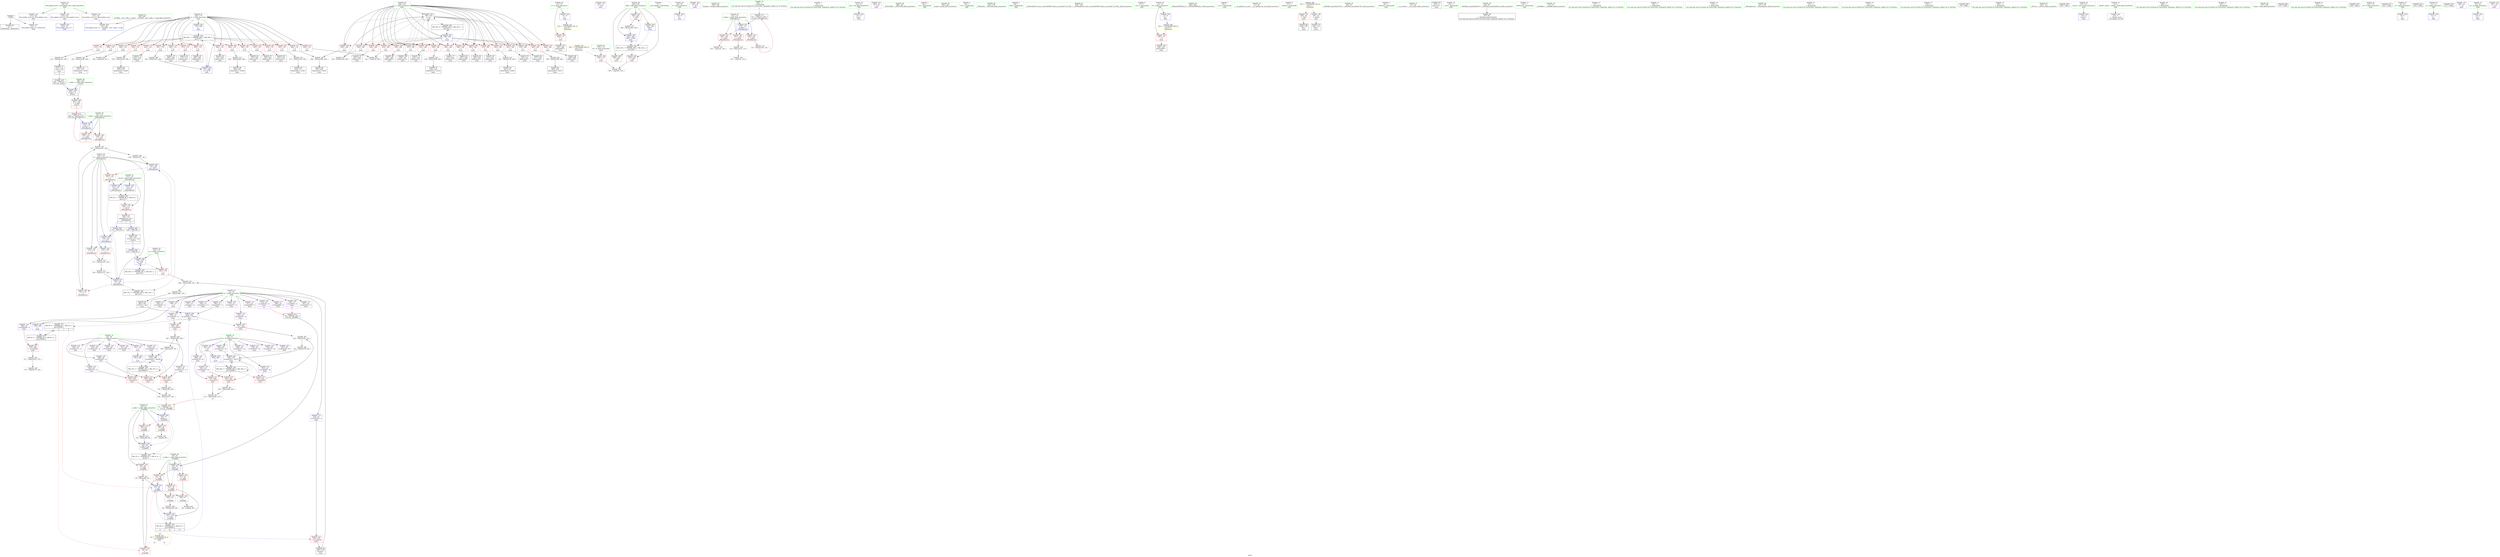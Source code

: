 digraph "SVFG" {
	label="SVFG";

	Node0x55b831330f70 [shape=record,color=grey,label="{NodeID: 0\nNullPtr}"];
	Node0x55b831330f70 -> Node0x55b8313520d0[style=solid];
	Node0x55b831330f70 -> Node0x55b831355950[style=solid];
	Node0x55b831353cd0 [shape=record,color=red,label="{NodeID: 194\n258\<--180\n\<--i\nmain\n}"];
	Node0x55b831353cd0 -> Node0x55b831363520[style=solid];
	Node0x55b831350650 [shape=record,color=purple,label="{NodeID: 111\n287\<--23\narrayidx43\<--d\nmain\n}"];
	Node0x55b83134ef50 [shape=record,color=green,label="{NodeID: 28\n17\<--18\nn\<--n_field_insensitive\nGlob }"];
	Node0x55b83134ef50 -> Node0x55b831357460[style=solid];
	Node0x55b83134ef50 -> Node0x55b831355450[style=solid];
	Node0x55b831361ba0 [shape=record,color=grey,label="{NodeID: 305\n373 = Binary(371, 86, )\n}"];
	Node0x55b831355450 [shape=record,color=blue,label="{NodeID: 222\n17\<--9\nn\<--\nGlob }"];
	Node0x55b831355450 -> Node0x55b831376ec0[style=dashed];
	Node0x55b831356e50 [shape=record,color=purple,label="{NodeID: 139\n192\<--37\n\<--.str.2\nmain\n}"];
	Node0x55b831351900 [shape=record,color=green,label="{NodeID: 56\n182\<--183\ntt80\<--tt80_field_insensitive\nmain\n}"];
	Node0x55b831351900 -> Node0x55b8313545c0[style=solid];
	Node0x55b831351900 -> Node0x55b831354690[style=solid];
	Node0x55b831351900 -> Node0x55b831354760[style=solid];
	Node0x55b831351900 -> Node0x55b83135ed60[style=solid];
	Node0x55b831351900 -> Node0x55b83135ee30[style=solid];
	Node0x55b831388e30 [shape=record,color=black,label="{NodeID: 416\n110 = PHI(129, 163, )\n0th arg _Z6modpowxx }"];
	Node0x55b831388e30 -> Node0x55b83135dd20[style=solid];
	Node0x55b8313645a0 [shape=record,color=grey,label="{NodeID: 333\n283 = Binary(282, 139, )\n}"];
	Node0x55b8313645a0 -> Node0x55b831353310[style=solid];
	Node0x55b83135eaf0 [shape=record,color=blue,label="{NodeID: 250\n339\<--333\narrayidx76\<--rem72\nmain\n}"];
	Node0x55b83135eaf0 -> Node0x55b8313549d0[style=dashed];
	Node0x55b83135eaf0 -> Node0x55b831354aa0[style=dashed];
	Node0x55b83135eaf0 -> Node0x55b831354de0[style=dashed];
	Node0x55b83135eaf0 -> Node0x55b83135eaf0[style=dashed];
	Node0x55b83135eaf0 -> Node0x55b831374e20[style=dashed];
	Node0x55b831358570 [shape=record,color=red,label="{NodeID: 167\n151\<--118\n\<--y\n_Z6modpowxx\n}"];
	Node0x55b831358570 -> Node0x55b83135e200[style=solid];
	Node0x55b831353170 [shape=record,color=black,label="{NodeID: 84\n277\<--276\nidxprom38\<--\nmain\n}"];
	Node0x55b831342aa0 [shape=record,color=green,label="{NodeID: 1\n7\<--1\n__dso_handle\<--dummyObj\nGlob }"];
	Node0x55b831353da0 [shape=record,color=red,label="{NodeID: 195\n265\<--180\n\<--i\nmain\n}"];
	Node0x55b831353da0 -> Node0x55b831363220[style=solid];
	Node0x55b831350720 [shape=record,color=purple,label="{NodeID: 112\n290\<--23\narrayidx45\<--d\nmain\n}"];
	Node0x55b831350720 -> Node0x55b83135e950[style=solid];
	Node0x55b83134f050 [shape=record,color=green,label="{NodeID: 29\n19\<--20\nl\<--l_field_insensitive\nGlob }"];
	Node0x55b83134f050 -> Node0x55b831355550[style=solid];
	Node0x55b831361d20 [shape=record,color=grey,label="{NodeID: 306\n103 = Binary(102, 86, )\n}"];
	Node0x55b831361d20 -> Node0x55b83135dc50[style=solid];
	Node0x55b831355550 [shape=record,color=blue,label="{NodeID: 223\n19\<--9\nl\<--\nGlob }"];
	Node0x55b831356f20 [shape=record,color=purple,label="{NodeID: 140\n193\<--39\n\<--.str.3\nmain\n}"];
	Node0x55b8313519d0 [shape=record,color=green,label="{NodeID: 57\n189\<--190\nfreopen\<--freopen_field_insensitive\n}"];
	Node0x55b831388fb0 [shape=record,color=black,label="{NodeID: 417\n111 = PHI(131, 165, )\n1st arg _Z6modpowxx }"];
	Node0x55b831388fb0 -> Node0x55b83135ddf0[style=solid];
	Node0x55b831364720 [shape=record,color=grey,label="{NodeID: 334\n237 = Binary(86, 236, )\n}"];
	Node0x55b831364720 -> Node0x55b831364120[style=solid];
	Node0x55b83135ebc0 [shape=record,color=blue,label="{NodeID: 251\n180\<--343\ni\<--inc\nmain\n}"];
	Node0x55b83135ebc0 -> Node0x55b831359680[style=dashed];
	Node0x55b83135ebc0 -> Node0x55b831359750[style=dashed];
	Node0x55b83135ebc0 -> Node0x55b831359820[style=dashed];
	Node0x55b83135ebc0 -> Node0x55b8313598f0[style=dashed];
	Node0x55b83135ebc0 -> Node0x55b831353b30[style=dashed];
	Node0x55b83135ebc0 -> Node0x55b831353c00[style=dashed];
	Node0x55b83135ebc0 -> Node0x55b831353cd0[style=dashed];
	Node0x55b83135ebc0 -> Node0x55b831353da0[style=dashed];
	Node0x55b83135ebc0 -> Node0x55b831353e70[style=dashed];
	Node0x55b83135ebc0 -> Node0x55b831353f40[style=dashed];
	Node0x55b83135ebc0 -> Node0x55b831354010[style=dashed];
	Node0x55b83135ebc0 -> Node0x55b8313540e0[style=dashed];
	Node0x55b83135ebc0 -> Node0x55b8313541b0[style=dashed];
	Node0x55b83135ebc0 -> Node0x55b831354280[style=dashed];
	Node0x55b83135ebc0 -> Node0x55b831354350[style=dashed];
	Node0x55b83135ebc0 -> Node0x55b831354420[style=dashed];
	Node0x55b83135ebc0 -> Node0x55b8313544f0[style=dashed];
	Node0x55b83135ebc0 -> Node0x55b83135ebc0[style=dashed];
	Node0x55b83135ebc0 -> Node0x55b831373f20[style=dashed];
	Node0x55b831358640 [shape=record,color=red,label="{NodeID: 168\n163\<--160\n\<--x.addr\n_Z3revx\n|{<s0>4}}"];
	Node0x55b831358640:s0 -> Node0x55b831388e30[style=solid,color=red];
	Node0x55b831353240 [shape=record,color=black,label="{NodeID: 85\n280\<--279\nconv40\<--\nmain\n}"];
	Node0x55b831353240 -> Node0x55b8313642a0[style=solid];
	Node0x55b8313456c0 [shape=record,color=green,label="{NodeID: 2\n9\<--1\n\<--dummyObj\nCan only get source location for instruction, argument, global var or function.}"];
	Node0x55b831353e70 [shape=record,color=red,label="{NodeID: 196\n276\<--180\n\<--i\nmain\n}"];
	Node0x55b831353e70 -> Node0x55b831353170[style=solid];
	Node0x55b8313507f0 [shape=record,color=purple,label="{NodeID: 113\n302\<--23\narrayidx52\<--d\nmain\n}"];
	Node0x55b83134f150 [shape=record,color=green,label="{NodeID: 30\n21\<--22\nans\<--ans_field_insensitive\nGlob }"];
	Node0x55b83134f150 -> Node0x55b831355650[style=solid];
	Node0x55b831361ea0 [shape=record,color=grey,label="{NodeID: 307\n332 = Binary(324, 331, )\n}"];
	Node0x55b831361ea0 -> Node0x55b831362020[style=solid];
	Node0x55b831355650 [shape=record,color=blue,label="{NodeID: 224\n21\<--9\nans\<--\nGlob }"];
	Node0x55b831356ff0 [shape=record,color=purple,label="{NodeID: 141\n360\<--43\n\<--.str.4\nmain\n}"];
	Node0x55b831351ad0 [shape=record,color=green,label="{NodeID: 58\n196\<--197\n_ZNSirsERi\<--_ZNSirsERi_field_insensitive\n}"];
	Node0x55b831389130 [shape=record,color=black,label="{NodeID: 418\n159 = PHI(214, )\n0th arg _Z3revx }"];
	Node0x55b831389130 -> Node0x55b83135e2d0[style=solid];
	Node0x55b8313648a0 [shape=record,color=grey,label="{NodeID: 335\n255 = Binary(254, 206, )\n}"];
	Node0x55b8313648a0 -> Node0x55b831352e30[style=solid];
	Node0x55b83135ec90 [shape=record,color=blue,label="{NodeID: 252\n176\<--348\nn\<--inc78\nmain\n}"];
	Node0x55b83135ec90 -> Node0x55b831373520[style=dashed];
	Node0x55b831358710 [shape=record,color=red,label="{NodeID: 169\n354\<--174\n\<--tn\nmain\n}"];
	Node0x55b831358710 -> Node0x55b831364d20[style=solid];
	Node0x55b831353310 [shape=record,color=black,label="{NodeID: 86\n284\<--283\nconv41\<--rem\nmain\n}"];
	Node0x55b831353310 -> Node0x55b83135e950[style=solid];
	Node0x55b8313469a0 [shape=record,color=green,label="{NodeID: 3\n32\<--1\n.str\<--dummyObj\nGlob }"];
	Node0x55b831353f40 [shape=record,color=red,label="{NodeID: 197\n288\<--180\n\<--i\nmain\n}"];
	Node0x55b831353f40 -> Node0x55b8313534b0[style=solid];
	Node0x55b8313508c0 [shape=record,color=purple,label="{NodeID: 114\n305\<--23\narrayidx54\<--d\nmain\n}"];
	Node0x55b8313508c0 -> Node0x55b831354d10[style=solid];
	Node0x55b83134f250 [shape=record,color=green,label="{NodeID: 31\n23\<--25\nd\<--d_field_insensitive\nGlob }"];
	Node0x55b83134f250 -> Node0x55b8313510c0[style=solid];
	Node0x55b83134f250 -> Node0x55b831351190[style=solid];
	Node0x55b83134f250 -> Node0x55b831350240[style=solid];
	Node0x55b83134f250 -> Node0x55b831350310[style=solid];
	Node0x55b83134f250 -> Node0x55b8313503e0[style=solid];
	Node0x55b83134f250 -> Node0x55b8313504b0[style=solid];
	Node0x55b83134f250 -> Node0x55b831350580[style=solid];
	Node0x55b83134f250 -> Node0x55b831350650[style=solid];
	Node0x55b83134f250 -> Node0x55b831350720[style=solid];
	Node0x55b83134f250 -> Node0x55b8313507f0[style=solid];
	Node0x55b83134f250 -> Node0x55b8313508c0[style=solid];
	Node0x55b83134f250 -> Node0x55b831355b50[style=solid];
	Node0x55b83134f250 -> Node0x55b831355be0[style=solid];
	Node0x55b83134f250 -> Node0x55b831355c70[style=solid];
	Node0x55b83134f250 -> Node0x55b831355d40[style=solid];
	Node0x55b831362020 [shape=record,color=grey,label="{NodeID: 308\n333 = Binary(332, 86, )\n}"];
	Node0x55b831362020 -> Node0x55b83135eaf0[style=solid];
	Node0x55b831355750 [shape=record,color=blue,label="{NodeID: 225\n410\<--47\nllvm.global_ctors_0\<--\nGlob }"];
	Node0x55b8313570c0 [shape=record,color=purple,label="{NodeID: 142\n410\<--46\nllvm.global_ctors_0\<--llvm.global_ctors\nGlob }"];
	Node0x55b8313570c0 -> Node0x55b831355750[style=solid];
	Node0x55b831351bd0 [shape=record,color=green,label="{NodeID: 59\n362\<--363\nprintf\<--printf_field_insensitive\n}"];
	Node0x55b831364a20 [shape=record,color=grey,label="{NodeID: 336\n230 = Binary(229, 206, )\n}"];
	Node0x55b831364a20 -> Node0x55b831352950[style=solid];
	Node0x55b83135ed60 [shape=record,color=blue,label="{NodeID: 253\n182\<--200\ntt80\<--\nmain\n}"];
	Node0x55b83135ed60 -> Node0x55b831371720[style=dashed];
	Node0x55b8313587e0 [shape=record,color=red,label="{NodeID: 170\n208\<--176\n\<--n\nmain\n}"];
	Node0x55b8313587e0 -> Node0x55b831364ea0[style=solid];
	Node0x55b8313533e0 [shape=record,color=black,label="{NodeID: 87\n286\<--285\nidxprom42\<--\nmain\n}"];
	Node0x55b831346a30 [shape=record,color=green,label="{NodeID: 4\n34\<--1\n.str.1\<--dummyObj\nGlob }"];
	Node0x55b831354010 [shape=record,color=red,label="{NodeID: 198\n296\<--180\n\<--i\nmain\n}"];
	Node0x55b831354010 -> Node0x55b831353650[style=solid];
	Node0x55b831355b50 [shape=record,color=purple,label="{NodeID: 115\n327\<--23\narrayidx68\<--d\nmain\n}"];
	Node0x55b83134f350 [shape=record,color=green,label="{NodeID: 32\n26\<--28\nvs\<--vs_field_insensitive\nGlob }"];
	Node0x55b83134f350 -> Node0x55b831355e10[style=solid];
	Node0x55b83134f350 -> Node0x55b831355ee0[style=solid];
	Node0x55b83134f350 -> Node0x55b831355fb0[style=solid];
	Node0x55b83134f350 -> Node0x55b831356080[style=solid];
	Node0x55b83134f350 -> Node0x55b831356150[style=solid];
	Node0x55b83134f350 -> Node0x55b831356220[style=solid];
	Node0x55b83134f350 -> Node0x55b8313562f0[style=solid];
	Node0x55b83134f350 -> Node0x55b8313563c0[style=solid];
	Node0x55b83134f350 -> Node0x55b831356490[style=solid];
	Node0x55b8313621a0 [shape=record,color=grey,label="{NodeID: 309\n348 = Binary(347, 200, )\n}"];
	Node0x55b8313621a0 -> Node0x55b83135ec90[style=solid];
	Node0x55b831355850 [shape=record,color=blue,label="{NodeID: 226\n411\<--48\nllvm.global_ctors_1\<--_GLOBAL__sub_I_nika_1_0.cpp\nGlob }"];
	Node0x55b831357190 [shape=record,color=purple,label="{NodeID: 143\n411\<--46\nllvm.global_ctors_1\<--llvm.global_ctors\nGlob }"];
	Node0x55b831357190 -> Node0x55b831355850[style=solid];
	Node0x55b831351cd0 [shape=record,color=green,label="{NodeID: 60\n375\<--376\n_ZNSolsEi\<--_ZNSolsEi_field_insensitive\n}"];
	Node0x55b831364ba0 [shape=record,color=grey,label="{NodeID: 337\n123 = cmp(122, 124, )\n}"];
	Node0x55b83135ee30 [shape=record,color=blue,label="{NodeID: 254\n182\<--384\ntt80\<--inc96\nmain\n}"];
	Node0x55b83135ee30 -> Node0x55b831371720[style=dashed];
	Node0x55b8313588b0 [shape=record,color=red,label="{NodeID: 171\n212\<--176\n\<--n\nmain\n}"];
	Node0x55b8313588b0 -> Node0x55b831363ca0[style=solid];
	Node0x55b8313534b0 [shape=record,color=black,label="{NodeID: 88\n289\<--288\nidxprom44\<--\nmain\n}"];
	Node0x55b831345840 [shape=record,color=green,label="{NodeID: 5\n36\<--1\nstdin\<--dummyObj\nGlob }"];
	Node0x55b8313540e0 [shape=record,color=red,label="{NodeID: 199\n303\<--180\n\<--i\nmain\n}"];
	Node0x55b8313540e0 -> Node0x55b8313537f0[style=solid];
	Node0x55b831355be0 [shape=record,color=purple,label="{NodeID: 116\n330\<--23\narrayidx70\<--d\nmain\n}"];
	Node0x55b831355be0 -> Node0x55b831354eb0[style=solid];
	Node0x55b83134f450 [shape=record,color=green,label="{NodeID: 33\n29\<--31\nds\<--ds_field_insensitive\nGlob }"];
	Node0x55b83134f450 -> Node0x55b831356560[style=solid];
	Node0x55b83134f450 -> Node0x55b831356630[style=solid];
	Node0x55b83134f450 -> Node0x55b831356700[style=solid];
	Node0x55b83134f450 -> Node0x55b8313567d0[style=solid];
	Node0x55b83134f450 -> Node0x55b8313568a0[style=solid];
	Node0x55b83134f450 -> Node0x55b831356970[style=solid];
	Node0x55b83134f450 -> Node0x55b831356a40[style=solid];
	Node0x55b83134f450 -> Node0x55b831356b10[style=solid];
	Node0x55b83134f450 -> Node0x55b831356be0[style=solid];
	Node0x55b831362320 [shape=record,color=grey,label="{NodeID: 310\n321 = Binary(320, 200, )\n}"];
	Node0x55b831362320 -> Node0x55b831350a40[style=solid];
	Node0x55b831355950 [shape=record,color=blue, style = dotted,label="{NodeID: 227\n412\<--3\nllvm.global_ctors_2\<--dummyVal\nGlob }"];
	Node0x55b831357290 [shape=record,color=purple,label="{NodeID: 144\n412\<--46\nllvm.global_ctors_2\<--llvm.global_ctors\nGlob }"];
	Node0x55b831357290 -> Node0x55b831355950[style=solid];
	Node0x55b831351dd0 [shape=record,color=green,label="{NodeID: 61\n378\<--379\n_ZSt4endlIcSt11char_traitsIcEERSt13basic_ostreamIT_T0_ES6_\<--_ZSt4endlIcSt11char_traitsIcEERSt13basic_ostreamIT_T0_ES6__field_insensitive\n}"];
	Node0x55b831364d20 [shape=record,color=grey,label="{NodeID: 338\n355 = cmp(353, 354, )\n}"];
	Node0x55b831358980 [shape=record,color=red,label="{NodeID: 172\n220\<--176\n\<--n\nmain\n}"];
	Node0x55b831358980 -> Node0x55b831365320[style=solid];
	Node0x55b831353580 [shape=record,color=black,label="{NodeID: 89\n294\<--293\nidxprom47\<--sub46\nmain\n}"];
	Node0x55b8313458d0 [shape=record,color=green,label="{NodeID: 6\n37\<--1\n.str.2\<--dummyObj\nGlob }"];
	Node0x55b8313541b0 [shape=record,color=red,label="{NodeID: 200\n312\<--180\n\<--i\nmain\n}"];
	Node0x55b8313541b0 -> Node0x55b831353990[style=solid];
	Node0x55b831355c70 [shape=record,color=purple,label="{NodeID: 117\n366\<--23\narrayidx88\<--d\nmain\n}"];
	Node0x55b83134f550 [shape=record,color=green,label="{NodeID: 34\n46\<--50\nllvm.global_ctors\<--llvm.global_ctors_field_insensitive\nGlob }"];
	Node0x55b83134f550 -> Node0x55b8313570c0[style=solid];
	Node0x55b83134f550 -> Node0x55b831357190[style=solid];
	Node0x55b83134f550 -> Node0x55b831357290[style=solid];
	Node0x55b8313624a0 [shape=record,color=grey,label="{NodeID: 311\n343 = Binary(342, 200, )\n}"];
	Node0x55b8313624a0 -> Node0x55b83135ebc0[style=solid];
	Node0x55b831355a50 [shape=record,color=blue,label="{NodeID: 228\n78\<--76\nx.addr\<--x\n_Z3addRii\n}"];
	Node0x55b831355a50 -> Node0x55b8313576d0[style=dashed];
	Node0x55b831355a50 -> Node0x55b8313577a0[style=dashed];
	Node0x55b831355a50 -> Node0x55b831357870[style=dashed];
	Node0x55b831357390 [shape=record,color=red,label="{NodeID: 145\n367\<--13\n\<--k\nmain\n}"];
	Node0x55b831357390 -> Node0x55b831350f20[style=solid];
	Node0x55b831351ed0 [shape=record,color=green,label="{NodeID: 62\n380\<--381\n_ZNSolsEPFRSoS_E\<--_ZNSolsEPFRSoS_E_field_insensitive\n}"];
	Node0x55b831364ea0 [shape=record,color=grey,label="{NodeID: 339\n209 = cmp(208, 210, )\n}"];
	Node0x55b831358a50 [shape=record,color=red,label="{NodeID: 173\n223\<--176\n\<--n\nmain\n}"];
	Node0x55b831358a50 -> Node0x55b8313527b0[style=solid];
	Node0x55b831353650 [shape=record,color=black,label="{NodeID: 90\n297\<--296\nidxprom49\<--\nmain\n}"];
	Node0x55b831345960 [shape=record,color=green,label="{NodeID: 7\n39\<--1\n.str.3\<--dummyObj\nGlob }"];
	Node0x55b831354280 [shape=record,color=red,label="{NodeID: 201\n320\<--180\n\<--i\nmain\n}"];
	Node0x55b831354280 -> Node0x55b831362320[style=solid];
	Node0x55b831355d40 [shape=record,color=purple,label="{NodeID: 118\n369\<--23\narrayidx90\<--d\nmain\n}"];
	Node0x55b831355d40 -> Node0x55b831354f80[style=solid];
	Node0x55b83134f650 [shape=record,color=green,label="{NodeID: 35\n51\<--52\n__cxx_global_var_init\<--__cxx_global_var_init_field_insensitive\n}"];
	Node0x55b831362620 [shape=record,color=grey,label="{NodeID: 312\n293 = Binary(292, 200, )\n}"];
	Node0x55b831362620 -> Node0x55b831353580[style=solid];
	Node0x55b83135d9e0 [shape=record,color=blue,label="{NodeID: 229\n80\<--77\ny.addr\<--y\n_Z3addRii\n}"];
	Node0x55b83135d9e0 -> Node0x55b831357940[style=dashed];
	Node0x55b83135d9e0 -> Node0x55b831357a10[style=dashed];
	Node0x55b83135d9e0 -> Node0x55b83135dab0[style=dashed];
	Node0x55b83135d9e0 -> Node0x55b831371c20[style=dashed];
	Node0x55b831357460 [shape=record,color=red,label="{NodeID: 146\n364\<--17\n\<--n\nmain\n}"];
	Node0x55b831357460 -> Node0x55b831350e50[style=solid];
	Node0x55b831351fd0 [shape=record,color=green,label="{NodeID: 63\n48\<--406\n_GLOBAL__sub_I_nika_1_0.cpp\<--_GLOBAL__sub_I_nika_1_0.cpp_field_insensitive\n}"];
	Node0x55b831351fd0 -> Node0x55b831355850[style=solid];
	Node0x55b831365020 [shape=record,color=grey,label="{NodeID: 340\n85 = cmp(84, 86, )\n}"];
	Node0x55b831358b20 [shape=record,color=red,label="{NodeID: 174\n229\<--176\n\<--n\nmain\n}"];
	Node0x55b831358b20 -> Node0x55b831364a20[style=solid];
	Node0x55b831353720 [shape=record,color=black,label="{NodeID: 91\n301\<--300\nidxprom51\<--\nmain\n}"];
	Node0x55b83134d840 [shape=record,color=green,label="{NodeID: 8\n41\<--1\nstdout\<--dummyObj\nGlob }"];
	Node0x55b831376cd0 [shape=record,color=yellow,style=double,label="{NodeID: 368\n18V_1 = ENCHI(MR_18V_0)\npts\{1 \}\nFun[main]}"];
	Node0x55b831376cd0 -> Node0x55b831357530[style=dashed];
	Node0x55b831376cd0 -> Node0x55b831357600[style=dashed];
	Node0x55b831354350 [shape=record,color=red,label="{NodeID: 202\n328\<--180\n\<--i\nmain\n}"];
	Node0x55b831354350 -> Node0x55b831350be0[style=solid];
	Node0x55b831355e10 [shape=record,color=purple,label="{NodeID: 119\n201\<--26\n\<--vs\nmain\n}"];
	Node0x55b831355e10 -> Node0x55b83135e540[style=solid];
	Node0x55b83134f750 [shape=record,color=green,label="{NodeID: 36\n55\<--56\n_ZNSt8ios_base4InitC1Ev\<--_ZNSt8ios_base4InitC1Ev_field_insensitive\n}"];
	Node0x55b8313627a0 [shape=record,color=grey,label="{NodeID: 313\n137 = Binary(135, 136, )\n}"];
	Node0x55b8313627a0 -> Node0x55b831362da0[style=solid];
	Node0x55b83135dab0 [shape=record,color=blue,label="{NodeID: 230\n80\<--89\ny.addr\<--sub\n_Z3addRii\n}"];
	Node0x55b83135dab0 -> Node0x55b831371c20[style=dashed];
	Node0x55b831357530 [shape=record,color=red,label="{NodeID: 147\n185\<--36\n\<--stdin\nmain\n}"];
	Node0x55b831357530 -> Node0x55b831352540[style=solid];
	Node0x55b8313520d0 [shape=record,color=black,label="{NodeID: 64\n2\<--3\ndummyVal\<--dummyVal\n}"];
	Node0x55b8313651a0 [shape=record,color=grey,label="{NodeID: 341\n143 = cmp(142, 124, )\n}"];
	Node0x55b831358bf0 [shape=record,color=red,label="{NodeID: 175\n248\<--176\n\<--n\nmain\n}"];
	Node0x55b831358bf0 -> Node0x55b831352c90[style=solid];
	Node0x55b8313537f0 [shape=record,color=black,label="{NodeID: 92\n304\<--303\nidxprom53\<--\nmain\n}"];
	Node0x55b83134d8d0 [shape=record,color=green,label="{NodeID: 9\n42\<--1\n_ZSt3cin\<--dummyObj\nGlob }"];
	Node0x55b831376de0 [shape=record,color=yellow,style=double,label="{NodeID: 369\n20V_1 = ENCHI(MR_20V_0)\npts\{14 \}\nFun[main]}"];
	Node0x55b831376de0 -> Node0x55b831357390[style=dashed];
	Node0x55b831354420 [shape=record,color=red,label="{NodeID: 203\n337\<--180\n\<--i\nmain\n}"];
	Node0x55b831354420 -> Node0x55b831350d80[style=solid];
	Node0x55b831355ee0 [shape=record,color=purple,label="{NodeID: 120\n232\<--26\narrayidx11\<--vs\nmain\n}"];
	Node0x55b83134f850 [shape=record,color=green,label="{NodeID: 37\n61\<--62\n__cxa_atexit\<--__cxa_atexit_field_insensitive\n}"];
	Node0x55b831362920 [shape=record,color=grey,label="{NodeID: 314\n131 = Binary(130, 132, )\n|{<s0>3}}"];
	Node0x55b831362920:s0 -> Node0x55b831388fb0[style=solid,color=red];
	Node0x55b83135db80 [shape=record,color=blue,label="{NodeID: 231\n93\<--95\n\<--add\n_Z3addRii\n}"];
	Node0x55b83135db80 -> Node0x55b831357c80[style=dashed];
	Node0x55b83135db80 -> Node0x55b831357d50[style=dashed];
	Node0x55b83135db80 -> Node0x55b83135dc50[style=dashed];
	Node0x55b83135db80 -> Node0x55b831370320[style=dashed];
	Node0x55b831357600 [shape=record,color=red,label="{NodeID: 148\n191\<--41\n\<--stdout\nmain\n}"];
	Node0x55b831357600 -> Node0x55b831352610[style=solid];
	Node0x55b8313521d0 [shape=record,color=black,label="{NodeID: 65\n169\<--9\nmain_ret\<--\nmain\n}"];
	Node0x55b831365320 [shape=record,color=grey,label="{NodeID: 342\n221 = cmp(219, 220, )\n}"];
	Node0x55b831358cc0 [shape=record,color=red,label="{NodeID: 176\n254\<--176\n\<--n\nmain\n}"];
	Node0x55b831358cc0 -> Node0x55b8313648a0[style=solid];
	Node0x55b8313538c0 [shape=record,color=black,label="{NodeID: 93\n310\<--309\nidxprom57\<--\nmain\n}"];
	Node0x55b83134d9a0 [shape=record,color=green,label="{NodeID: 10\n43\<--1\n.str.4\<--dummyObj\nGlob }"];
	Node0x55b831376ec0 [shape=record,color=yellow,style=double,label="{NodeID: 370\n22V_1 = ENCHI(MR_22V_0)\npts\{18 \}\nFun[main]}"];
	Node0x55b831376ec0 -> Node0x55b831357460[style=dashed];
	Node0x55b8313544f0 [shape=record,color=red,label="{NodeID: 204\n342\<--180\n\<--i\nmain\n}"];
	Node0x55b8313544f0 -> Node0x55b8313624a0[style=solid];
	Node0x55b831355fb0 [shape=record,color=purple,label="{NodeID: 121\n235\<--26\narrayidx13\<--vs\nmain\n}"];
	Node0x55b831355fb0 -> Node0x55b831354830[style=solid];
	Node0x55b83134f950 [shape=record,color=green,label="{NodeID: 38\n60\<--66\n_ZNSt8ios_base4InitD1Ev\<--_ZNSt8ios_base4InitD1Ev_field_insensitive\n}"];
	Node0x55b83134f950 -> Node0x55b8313522a0[style=solid];
	Node0x55b831362aa0 [shape=record,color=grey,label="{NodeID: 315\n384 = Binary(383, 200, )\n}"];
	Node0x55b831362aa0 -> Node0x55b83135ee30[style=solid];
	Node0x55b83135dc50 [shape=record,color=blue,label="{NodeID: 232\n101\<--103\n\<--sub3\n_Z3addRii\n}"];
	Node0x55b83135dc50 -> Node0x55b831370320[style=dashed];
	Node0x55b8313576d0 [shape=record,color=red,label="{NodeID: 149\n93\<--78\n\<--x.addr\n_Z3addRii\n}"];
	Node0x55b8313576d0 -> Node0x55b831357bb0[style=solid];
	Node0x55b8313576d0 -> Node0x55b83135db80[style=solid];
	Node0x55b8313522a0 [shape=record,color=black,label="{NodeID: 66\n59\<--60\n\<--_ZNSt8ios_base4InitD1Ev\nCan only get source location for instruction, argument, global var or function.}"];
	Node0x55b8313654a0 [shape=record,color=grey,label="{NodeID: 343\n99 = cmp(98, 86, )\n}"];
	Node0x55b831358d90 [shape=record,color=red,label="{NodeID: 177\n264\<--176\n\<--n\nmain\n}"];
	Node0x55b831358d90 -> Node0x55b831363220[style=solid];
	Node0x55b831353990 [shape=record,color=black,label="{NodeID: 94\n313\<--312\nidxprom59\<--\nmain\n}"];
	Node0x55b83134e230 [shape=record,color=green,label="{NodeID: 11\n45\<--1\n_ZSt4cout\<--dummyObj\nGlob }"];
	Node0x55b8313545c0 [shape=record,color=red,label="{NodeID: 205\n353\<--182\n\<--tt80\nmain\n}"];
	Node0x55b8313545c0 -> Node0x55b831364d20[style=solid];
	Node0x55b831356080 [shape=record,color=purple,label="{NodeID: 122\n241\<--26\narrayidx16\<--vs\nmain\n}"];
	Node0x55b83134fa50 [shape=record,color=green,label="{NodeID: 39\n73\<--74\n_Z3addRii\<--_Z3addRii_field_insensitive\n}"];
	Node0x55b831362c20 [shape=record,color=grey,label="{NodeID: 316\n142 = Binary(141, 127, )\n}"];
	Node0x55b831362c20 -> Node0x55b8313651a0[style=solid];
	Node0x55b83135dd20 [shape=record,color=blue,label="{NodeID: 233\n114\<--110\nx.addr\<--x\n_Z6modpowxx\n}"];
	Node0x55b83135dd20 -> Node0x55b831357ef0[style=dashed];
	Node0x55b83135dd20 -> Node0x55b831357fc0[style=dashed];
	Node0x55b8313577a0 [shape=record,color=red,label="{NodeID: 150\n97\<--78\n\<--x.addr\n_Z3addRii\n}"];
	Node0x55b8313577a0 -> Node0x55b831357c80[style=solid];
	Node0x55b8313523a0 [shape=record,color=black,label="{NodeID: 67\n109\<--154\n_Z6modpowxx_ret\<--\n_Z6modpowxx\n|{<s0>3|<s1>4}}"];
	Node0x55b8313523a0:s0 -> Node0x55b830f9a340[style=solid,color=blue];
	Node0x55b8313523a0:s1 -> Node0x55b831388270[style=solid,color=blue];
	Node0x55b831370320 [shape=record,color=black,label="{NodeID: 344\nMR_6V_4 = PHI(MR_6V_3, MR_6V_2, )\npts\{250000 \}\n|{<s0>9|<s1>10|<s2>10}}"];
	Node0x55b831370320:s0 -> Node0x55b83135ac50[style=dashed,color=blue];
	Node0x55b831370320:s1 -> Node0x55b831354b70[style=dashed,color=blue];
	Node0x55b831370320:s2 -> Node0x55b83135e950[style=dashed,color=blue];
	Node0x55b831358e60 [shape=record,color=red,label="{NodeID: 178\n273\<--176\n\<--n\nmain\n}"];
	Node0x55b831358e60 -> Node0x55b8313530a0[style=solid];
	Node0x55b831353a60 [shape=record,color=black,label="{NodeID: 95\n318\<--317\nidxprom62\<--sub61\nmain\n}"];
	Node0x55b83134e2c0 [shape=record,color=green,label="{NodeID: 12\n47\<--1\n\<--dummyObj\nCan only get source location for instruction, argument, global var or function.}"];
	Node0x55b831377080 [shape=record,color=yellow,style=double,label="{NodeID: 372\n26V_1 = ENCHI(MR_26V_0)\npts\{175 \}\nFun[main]}"];
	Node0x55b831377080 -> Node0x55b831358710[style=dashed];
	Node0x55b831354690 [shape=record,color=red,label="{NodeID: 206\n359\<--182\n\<--tt80\nmain\n}"];
	Node0x55b831356150 [shape=record,color=purple,label="{NodeID: 123\n244\<--26\narrayidx18\<--vs\nmain\n}"];
	Node0x55b831356150 -> Node0x55b831354900[style=solid];
	Node0x55b83134fb50 [shape=record,color=green,label="{NodeID: 40\n78\<--79\nx.addr\<--x.addr_field_insensitive\n_Z3addRii\n}"];
	Node0x55b83134fb50 -> Node0x55b8313576d0[style=solid];
	Node0x55b83134fb50 -> Node0x55b8313577a0[style=solid];
	Node0x55b83134fb50 -> Node0x55b831357870[style=solid];
	Node0x55b83134fb50 -> Node0x55b831355a50[style=solid];
	Node0x55b831362da0 [shape=record,color=grey,label="{NodeID: 317\n138 = Binary(137, 139, )\n}"];
	Node0x55b831362da0 -> Node0x55b83135e060[style=solid];
	Node0x55b83135ddf0 [shape=record,color=blue,label="{NodeID: 234\n116\<--111\nn.addr\<--n\n_Z6modpowxx\n}"];
	Node0x55b83135ddf0 -> Node0x55b831358090[style=dashed];
	Node0x55b83135ddf0 -> Node0x55b831358160[style=dashed];
	Node0x55b83135ddf0 -> Node0x55b831358230[style=dashed];
	Node0x55b831357870 [shape=record,color=red,label="{NodeID: 151\n101\<--78\n\<--x.addr\n_Z3addRii\n}"];
	Node0x55b831357870 -> Node0x55b831357d50[style=solid];
	Node0x55b831357870 -> Node0x55b83135dc50[style=solid];
	Node0x55b831352470 [shape=record,color=black,label="{NodeID: 68\n158\<--164\n_Z3revx_ret\<--call\n_Z3revx\n|{<s0>8}}"];
	Node0x55b831352470:s0 -> Node0x55b831388470[style=solid,color=blue];
	Node0x55b831370820 [shape=record,color=black,label="{NodeID: 345\nMR_8V_3 = PHI(MR_8V_4, MR_8V_2, )\npts\{113 \}\n}"];
	Node0x55b831370820 -> Node0x55b831357e20[style=dashed];
	Node0x55b831358f30 [shape=record,color=red,label="{NodeID: 179\n285\<--176\n\<--n\nmain\n}"];
	Node0x55b831358f30 -> Node0x55b8313533e0[style=solid];
	Node0x55b831350a40 [shape=record,color=black,label="{NodeID: 96\n322\<--321\nidxprom65\<--sub64\nmain\n}"];
	Node0x55b83134e350 [shape=record,color=green,label="{NodeID: 13\n86\<--1\n\<--dummyObj\nCan only get source location for instruction, argument, global var or function.}"];
	Node0x55b831354760 [shape=record,color=red,label="{NodeID: 207\n383\<--182\n\<--tt80\nmain\n}"];
	Node0x55b831354760 -> Node0x55b831362aa0[style=solid];
	Node0x55b831356220 [shape=record,color=purple,label="{NodeID: 124\n295\<--26\narrayidx48\<--vs\nmain\n}"];
	Node0x55b83134fc20 [shape=record,color=green,label="{NodeID: 41\n80\<--81\ny.addr\<--y.addr_field_insensitive\n_Z3addRii\n}"];
	Node0x55b83134fc20 -> Node0x55b831357940[style=solid];
	Node0x55b83134fc20 -> Node0x55b831357a10[style=solid];
	Node0x55b83134fc20 -> Node0x55b831357ae0[style=solid];
	Node0x55b83134fc20 -> Node0x55b83135d9e0[style=solid];
	Node0x55b83134fc20 -> Node0x55b83135dab0[style=solid];
	Node0x55b831362f20 [shape=record,color=grey,label="{NodeID: 318\n317 = Binary(316, 200, )\n}"];
	Node0x55b831362f20 -> Node0x55b831353a60[style=solid];
	Node0x55b83135dec0 [shape=record,color=blue,label="{NodeID: 235\n112\<--127\nretval\<--\n_Z6modpowxx\n}"];
	Node0x55b83135dec0 -> Node0x55b831370820[style=dashed];
	Node0x55b831357940 [shape=record,color=red,label="{NodeID: 152\n84\<--80\n\<--y.addr\n_Z3addRii\n}"];
	Node0x55b831357940 -> Node0x55b831365020[style=solid];
	Node0x55b831352540 [shape=record,color=black,label="{NodeID: 69\n188\<--185\ncall\<--\nmain\n}"];
	Node0x55b831370d20 [shape=record,color=black,label="{NodeID: 346\nMR_14V_2 = PHI(MR_14V_6, MR_14V_1, )\npts\{119 \}\n}"];
	Node0x55b831359000 [shape=record,color=red,label="{NodeID: 180\n292\<--176\n\<--n\nmain\n}"];
	Node0x55b831359000 -> Node0x55b831362620[style=solid];
	Node0x55b831350b10 [shape=record,color=black,label="{NodeID: 97\n326\<--325\nidxprom67\<--\nmain\n}"];
	Node0x55b83134e3e0 [shape=record,color=green,label="{NodeID: 14\n124\<--1\n\<--dummyObj\nCan only get source location for instruction, argument, global var or function.}"];
	Node0x55b831354830 [shape=record,color=red,label="{NodeID: 208\n236\<--235\n\<--arrayidx13\nmain\n}"];
	Node0x55b831354830 -> Node0x55b831364720[style=solid];
	Node0x55b8313562f0 [shape=record,color=purple,label="{NodeID: 125\n298\<--26\narrayidx50\<--vs\nmain\n}"];
	Node0x55b8313562f0 -> Node0x55b831354c40[style=solid];
	Node0x55b83134fcf0 [shape=record,color=green,label="{NodeID: 42\n107\<--108\n_Z6modpowxx\<--_Z6modpowxx_field_insensitive\n}"];
	Node0x55b8313630a0 [shape=record,color=grey,label="{NodeID: 319\n89 = Binary(88, 86, )\n}"];
	Node0x55b8313630a0 -> Node0x55b83135dab0[style=solid];
	Node0x55b83135df90 [shape=record,color=blue,label="{NodeID: 236\n118\<--133\ny\<--call\n_Z6modpowxx\n}"];
	Node0x55b83135df90 -> Node0x55b831358300[style=dashed];
	Node0x55b83135df90 -> Node0x55b8313583d0[style=dashed];
	Node0x55b83135df90 -> Node0x55b83135e060[style=dashed];
	Node0x55b831357a10 [shape=record,color=red,label="{NodeID: 153\n88\<--80\n\<--y.addr\n_Z3addRii\n}"];
	Node0x55b831357a10 -> Node0x55b8313630a0[style=solid];
	Node0x55b831352610 [shape=record,color=black,label="{NodeID: 70\n194\<--191\ncall1\<--\nmain\n}"];
	Node0x55b8313590d0 [shape=record,color=red,label="{NodeID: 181\n300\<--176\n\<--n\nmain\n}"];
	Node0x55b8313590d0 -> Node0x55b831353720[style=solid];
	Node0x55b831350be0 [shape=record,color=black,label="{NodeID: 98\n329\<--328\nidxprom69\<--\nmain\n}"];
	Node0x55b83134e470 [shape=record,color=green,label="{NodeID: 15\n127\<--1\n\<--dummyObj\nCan only get source location for instruction, argument, global var or function.}"];
	Node0x55b831354900 [shape=record,color=red,label="{NodeID: 209\n245\<--244\n\<--arrayidx18\nmain\n}"];
	Node0x55b831354900 -> Node0x55b831364120[style=solid];
	Node0x55b8313563c0 [shape=record,color=purple,label="{NodeID: 126\n311\<--26\narrayidx58\<--vs\nmain\n}"];
	Node0x55b83134fdf0 [shape=record,color=green,label="{NodeID: 43\n112\<--113\nretval\<--retval_field_insensitive\n_Z6modpowxx\n}"];
	Node0x55b83134fdf0 -> Node0x55b831357e20[style=solid];
	Node0x55b83134fdf0 -> Node0x55b83135dec0[style=solid];
	Node0x55b83134fdf0 -> Node0x55b83135e200[style=solid];
	Node0x55b83135ac50 [shape=record,color=yellow,style=double,label="{NodeID: 403\n6V_5 = CSCHI(MR_6V_4)\npts\{250000 \}\nCS[]|{<s0>10|<s1>10}}"];
	Node0x55b83135ac50:s0 -> Node0x55b831357bb0[style=dashed,color=red];
	Node0x55b83135ac50:s1 -> Node0x55b83135db80[style=dashed,color=red];
	Node0x55b831363220 [shape=record,color=grey,label="{NodeID: 320\n266 = Binary(264, 265, )\n}"];
	Node0x55b831363220 -> Node0x55b831352fd0[style=solid];
	Node0x55b83135e060 [shape=record,color=blue,label="{NodeID: 237\n118\<--138\ny\<--rem\n_Z6modpowxx\n}"];
	Node0x55b83135e060 -> Node0x55b8313584a0[style=dashed];
	Node0x55b83135e060 -> Node0x55b831358570[style=dashed];
	Node0x55b83135e060 -> Node0x55b83135e130[style=dashed];
	Node0x55b83135e060 -> Node0x55b831370d20[style=dashed];
	Node0x55b831357ae0 [shape=record,color=red,label="{NodeID: 154\n92\<--80\n\<--y.addr\n_Z3addRii\n}"];
	Node0x55b831357ae0 -> Node0x55b8313636a0[style=solid];
	Node0x55b8313526e0 [shape=record,color=black,label="{NodeID: 71\n214\<--213\nconv\<--sub\nmain\n|{<s0>8}}"];
	Node0x55b8313526e0:s0 -> Node0x55b831389130[style=solid,color=red];
	Node0x55b831371720 [shape=record,color=black,label="{NodeID: 348\nMR_34V_3 = PHI(MR_34V_4, MR_34V_2, )\npts\{183 \}\n}"];
	Node0x55b831371720 -> Node0x55b8313545c0[style=dashed];
	Node0x55b831371720 -> Node0x55b831354690[style=dashed];
	Node0x55b831371720 -> Node0x55b831354760[style=dashed];
	Node0x55b831371720 -> Node0x55b83135ee30[style=dashed];
	Node0x55b8313591a0 [shape=record,color=red,label="{NodeID: 182\n309\<--176\n\<--n\nmain\n}"];
	Node0x55b8313591a0 -> Node0x55b8313538c0[style=solid];
	Node0x55b831350cb0 [shape=record,color=black,label="{NodeID: 99\n335\<--334\nidxprom73\<--\nmain\n}"];
	Node0x55b83134e500 [shape=record,color=green,label="{NodeID: 16\n132\<--1\n\<--dummyObj\nCan only get source location for instruction, argument, global var or function.}"];
	Node0x55b8313549d0 [shape=record,color=red,label="{NodeID: 210\n262\<--261\n\<--arrayidx29\nmain\n}"];
	Node0x55b8313549d0 -> Node0x55b831363b20[style=solid];
	Node0x55b831356490 [shape=record,color=purple,label="{NodeID: 127\n314\<--26\narrayidx60\<--vs\nmain\n}"];
	Node0x55b831356490 -> Node0x55b83135ea20[style=solid];
	Node0x55b83134fec0 [shape=record,color=green,label="{NodeID: 44\n114\<--115\nx.addr\<--x.addr_field_insensitive\n_Z6modpowxx\n}"];
	Node0x55b83134fec0 -> Node0x55b831357ef0[style=solid];
	Node0x55b83134fec0 -> Node0x55b831357fc0[style=solid];
	Node0x55b83134fec0 -> Node0x55b83135dd20[style=solid];
	Node0x55b830f9a340 [shape=record,color=black,label="{NodeID: 404\n133 = PHI(109, )\n}"];
	Node0x55b830f9a340 -> Node0x55b83135df90[style=solid];
	Node0x55b8313633a0 [shape=record,color=grey,label="{NodeID: 321\n271 = Binary(263, 270, )\n|{<s0>10}}"];
	Node0x55b8313633a0:s0 -> Node0x55b831388cb0[style=solid,color=red];
	Node0x55b83135e130 [shape=record,color=blue,label="{NodeID: 238\n118\<--148\ny\<--rem3\n_Z6modpowxx\n}"];
	Node0x55b83135e130 -> Node0x55b831358570[style=dashed];
	Node0x55b83135e130 -> Node0x55b831370d20[style=dashed];
	Node0x55b831357bb0 [shape=record,color=red,label="{NodeID: 155\n94\<--93\n\<--\n_Z3addRii\n}"];
	Node0x55b831357bb0 -> Node0x55b8313636a0[style=solid];
	Node0x55b8313527b0 [shape=record,color=black,label="{NodeID: 72\n224\<--223\nidxprom\<--\nmain\n}"];
	Node0x55b831371c20 [shape=record,color=black,label="{NodeID: 349\nMR_4V_4 = PHI(MR_4V_3, MR_4V_2, )\npts\{81 \}\n}"];
	Node0x55b831371c20 -> Node0x55b831357ae0[style=dashed];
	Node0x55b831359270 [shape=record,color=red,label="{NodeID: 183\n316\<--176\n\<--n\nmain\n}"];
	Node0x55b831359270 -> Node0x55b831362f20[style=solid];
	Node0x55b831350d80 [shape=record,color=black,label="{NodeID: 100\n338\<--337\nidxprom75\<--\nmain\n}"];
	Node0x55b83134e5d0 [shape=record,color=green,label="{NodeID: 17\n139\<--1\n\<--dummyObj\nCan only get source location for instruction, argument, global var or function.}"];
	Node0x55b831354aa0 [shape=record,color=red,label="{NodeID: 211\n270\<--269\n\<--arrayidx34\nmain\n}"];
	Node0x55b831354aa0 -> Node0x55b8313633a0[style=solid];
	Node0x55b831356560 [shape=record,color=purple,label="{NodeID: 128\n203\<--29\n\<--ds\nmain\n}"];
	Node0x55b831356560 -> Node0x55b83135e610[style=solid];
	Node0x55b83134ff90 [shape=record,color=green,label="{NodeID: 45\n116\<--117\nn.addr\<--n.addr_field_insensitive\n_Z6modpowxx\n}"];
	Node0x55b83134ff90 -> Node0x55b831358090[style=solid];
	Node0x55b83134ff90 -> Node0x55b831358160[style=solid];
	Node0x55b83134ff90 -> Node0x55b831358230[style=solid];
	Node0x55b83134ff90 -> Node0x55b83135ddf0[style=solid];
	Node0x55b8313881a0 [shape=record,color=black,label="{NodeID: 405\n58 = PHI()\n}"];
	Node0x55b831363520 [shape=record,color=grey,label="{NodeID: 322\n259 = Binary(258, 206, )\n}"];
	Node0x55b831363520 -> Node0x55b831352f00[style=solid];
	Node0x55b83135e200 [shape=record,color=blue,label="{NodeID: 239\n112\<--151\nretval\<--\n_Z6modpowxx\n}"];
	Node0x55b83135e200 -> Node0x55b831370820[style=dashed];
	Node0x55b831357c80 [shape=record,color=red,label="{NodeID: 156\n98\<--97\n\<--\n_Z3addRii\n}"];
	Node0x55b831357c80 -> Node0x55b8313654a0[style=solid];
	Node0x55b831352880 [shape=record,color=black,label="{NodeID: 73\n227\<--226\nidxprom7\<--\nmain\n}"];
	Node0x55b831359340 [shape=record,color=red,label="{NodeID: 184\n325\<--176\n\<--n\nmain\n}"];
	Node0x55b831359340 -> Node0x55b831350b10[style=solid];
	Node0x55b831350e50 [shape=record,color=black,label="{NodeID: 101\n365\<--364\nidxprom87\<--\nmain\n}"];
	Node0x55b83134e6a0 [shape=record,color=green,label="{NodeID: 18\n165\<--1\n\<--dummyObj\nCan only get source location for instruction, argument, global var or function.|{<s0>4}}"];
	Node0x55b83134e6a0:s0 -> Node0x55b831388fb0[style=solid,color=red];
	Node0x55b831354b70 [shape=record,color=red,label="{NodeID: 212\n279\<--278\n\<--arrayidx39\nmain\n}"];
	Node0x55b831354b70 -> Node0x55b831353240[style=solid];
	Node0x55b831356630 [shape=record,color=purple,label="{NodeID: 129\n257\<--29\narrayidx26\<--ds\nmain\n}"];
	Node0x55b831350060 [shape=record,color=green,label="{NodeID: 46\n118\<--119\ny\<--y_field_insensitive\n_Z6modpowxx\n}"];
	Node0x55b831350060 -> Node0x55b831358300[style=solid];
	Node0x55b831350060 -> Node0x55b8313583d0[style=solid];
	Node0x55b831350060 -> Node0x55b8313584a0[style=solid];
	Node0x55b831350060 -> Node0x55b831358570[style=solid];
	Node0x55b831350060 -> Node0x55b83135df90[style=solid];
	Node0x55b831350060 -> Node0x55b83135e060[style=solid];
	Node0x55b831350060 -> Node0x55b83135e130[style=solid];
	Node0x55b831388270 [shape=record,color=black,label="{NodeID: 406\n164 = PHI(109, )\n}"];
	Node0x55b831388270 -> Node0x55b831352470[style=solid];
	Node0x55b8313636a0 [shape=record,color=grey,label="{NodeID: 323\n95 = Binary(94, 92, )\n}"];
	Node0x55b8313636a0 -> Node0x55b83135db80[style=solid];
	Node0x55b83135e2d0 [shape=record,color=blue,label="{NodeID: 240\n160\<--159\nx.addr\<--x\n_Z3revx\n}"];
	Node0x55b83135e2d0 -> Node0x55b831358640[style=dashed];
	Node0x55b831357d50 [shape=record,color=red,label="{NodeID: 157\n102\<--101\n\<--\n_Z3addRii\n}"];
	Node0x55b831357d50 -> Node0x55b831361d20[style=solid];
	Node0x55b831352950 [shape=record,color=black,label="{NodeID: 74\n231\<--230\nidxprom10\<--sub9\nmain\n}"];
	Node0x55b831372620 [shape=record,color=black,label="{NodeID: 351\nMR_6V_4 = PHI(MR_6V_7, MR_6V_3, )\npts\{250000 \}\n|{|<s1>9|<s2>9}}"];
	Node0x55b831372620 -> Node0x55b831374420[style=dashed];
	Node0x55b831372620:s1 -> Node0x55b831357bb0[style=dashed,color=red];
	Node0x55b831372620:s2 -> Node0x55b83135db80[style=dashed,color=red];
	Node0x55b831359410 [shape=record,color=red,label="{NodeID: 185\n334\<--176\n\<--n\nmain\n}"];
	Node0x55b831359410 -> Node0x55b831350cb0[style=solid];
	Node0x55b831350f20 [shape=record,color=black,label="{NodeID: 102\n368\<--367\nidxprom89\<--\nmain\n}"];
	Node0x55b83134e770 [shape=record,color=green,label="{NodeID: 19\n200\<--1\n\<--dummyObj\nCan only get source location for instruction, argument, global var or function.}"];
	Node0x55b831354c40 [shape=record,color=red,label="{NodeID: 213\n299\<--298\n\<--arrayidx50\nmain\n}"];
	Node0x55b831354c40 -> Node0x55b831363fa0[style=solid];
	Node0x55b831356700 [shape=record,color=purple,label="{NodeID: 130\n261\<--29\narrayidx29\<--ds\nmain\n}"];
	Node0x55b831356700 -> Node0x55b8313549d0[style=solid];
	Node0x55b831350130 [shape=record,color=green,label="{NodeID: 47\n156\<--157\n_Z3revx\<--_Z3revx_field_insensitive\n}"];
	Node0x55b8313883a0 [shape=record,color=black,label="{NodeID: 407\n195 = PHI()\n}"];
	Node0x55b831363820 [shape=record,color=grey,label="{NodeID: 324\n308 = Binary(307, 86, )\n}"];
	Node0x55b831363820 -> Node0x55b83135ea20[style=solid];
	Node0x55b83135e3a0 [shape=record,color=blue,label="{NodeID: 241\n170\<--9\nretval\<--\nmain\n}"];
	Node0x55b831357e20 [shape=record,color=red,label="{NodeID: 158\n154\<--112\n\<--retval\n_Z6modpowxx\n}"];
	Node0x55b831357e20 -> Node0x55b8313523a0[style=solid];
	Node0x55b831352a20 [shape=record,color=black,label="{NodeID: 75\n234\<--233\nidxprom12\<--\nmain\n}"];
	Node0x55b8313594e0 [shape=record,color=red,label="{NodeID: 186\n347\<--176\n\<--n\nmain\n}"];
	Node0x55b8313594e0 -> Node0x55b8313621a0[style=solid];
	Node0x55b831350ff0 [shape=record,color=purple,label="{NodeID: 103\n57\<--4\n\<--_ZStL8__ioinit\n__cxx_global_var_init\n}"];
	Node0x55b83134e840 [shape=record,color=green,label="{NodeID: 20\n206\<--1\n\<--dummyObj\nCan only get source location for instruction, argument, global var or function.}"];
	Node0x55b831354d10 [shape=record,color=red,label="{NodeID: 214\n306\<--305\n\<--arrayidx54\nmain\n}"];
	Node0x55b831354d10 -> Node0x55b831363fa0[style=solid];
	Node0x55b8313567d0 [shape=record,color=purple,label="{NodeID: 131\n268\<--29\narrayidx33\<--ds\nmain\n}"];
	Node0x55b831351250 [shape=record,color=green,label="{NodeID: 48\n160\<--161\nx.addr\<--x.addr_field_insensitive\n_Z3revx\n}"];
	Node0x55b831351250 -> Node0x55b831358640[style=solid];
	Node0x55b831351250 -> Node0x55b83135e2d0[style=solid];
	Node0x55b831388470 [shape=record,color=black,label="{NodeID: 408\n215 = PHI(158, )\n}"];
	Node0x55b831388470 -> Node0x55b83135e7b0[style=solid];
	Node0x55b8313639a0 [shape=record,color=grey,label="{NodeID: 325\n147 = Binary(145, 146, )\n}"];
	Node0x55b8313639a0 -> Node0x55b831363e20[style=solid];
	Node0x55b83135e470 [shape=record,color=blue,label="{NodeID: 242\n198\<--200\n\<--\nmain\n}"];
	Node0x55b83135e470 -> Node0x55b831374420[style=dashed];
	Node0x55b831357ef0 [shape=record,color=red,label="{NodeID: 159\n129\<--114\n\<--x.addr\n_Z6modpowxx\n|{<s0>3}}"];
	Node0x55b831357ef0:s0 -> Node0x55b831388e30[style=solid,color=red];
	Node0x55b831352af0 [shape=record,color=black,label="{NodeID: 76\n240\<--239\nidxprom15\<--sub14\nmain\n}"];
	Node0x55b8313595b0 [shape=record,color=red,label="{NodeID: 187\n281\<--178\n\<--p\nmain\n}"];
	Node0x55b8313595b0 -> Node0x55b8313642a0[style=solid];
	Node0x55b8313510c0 [shape=record,color=purple,label="{NodeID: 104\n198\<--23\n\<--d\nmain\n}"];
	Node0x55b8313510c0 -> Node0x55b83135e470[style=solid];
	Node0x55b83134e910 [shape=record,color=green,label="{NodeID: 21\n210\<--1\n\<--dummyObj\nCan only get source location for instruction, argument, global var or function.}"];
	Node0x55b831354de0 [shape=record,color=red,label="{NodeID: 215\n324\<--323\n\<--arrayidx66\nmain\n}"];
	Node0x55b831354de0 -> Node0x55b831361ea0[style=solid];
	Node0x55b8313568a0 [shape=record,color=purple,label="{NodeID: 132\n269\<--29\narrayidx34\<--ds\nmain\n}"];
	Node0x55b8313568a0 -> Node0x55b831354aa0[style=solid];
	Node0x55b831351320 [shape=record,color=green,label="{NodeID: 49\n167\<--168\nmain\<--main_field_insensitive\n}"];
	Node0x55b8313885a0 [shape=record,color=black,label="{NodeID: 409\n357 = PHI()\n}"];
	Node0x55b831363b20 [shape=record,color=grey,label="{NodeID: 326\n263 = Binary(86, 262, )\n}"];
	Node0x55b831363b20 -> Node0x55b8313633a0[style=solid];
	Node0x55b83135e540 [shape=record,color=blue,label="{NodeID: 243\n201\<--200\n\<--\nmain\n}"];
	Node0x55b83135e540 -> Node0x55b831374920[style=dashed];
	Node0x55b831357fc0 [shape=record,color=red,label="{NodeID: 160\n146\<--114\n\<--x.addr\n_Z6modpowxx\n}"];
	Node0x55b831357fc0 -> Node0x55b8313639a0[style=solid];
	Node0x55b831352bc0 [shape=record,color=black,label="{NodeID: 77\n243\<--242\nidxprom17\<--\nmain\n}"];
	Node0x55b831373520 [shape=record,color=black,label="{NodeID: 354\nMR_28V_3 = PHI(MR_28V_4, MR_28V_2, )\npts\{177 \}\n}"];
	Node0x55b831373520 -> Node0x55b8313587e0[style=dashed];
	Node0x55b831373520 -> Node0x55b8313588b0[style=dashed];
	Node0x55b831373520 -> Node0x55b831358980[style=dashed];
	Node0x55b831373520 -> Node0x55b831358a50[style=dashed];
	Node0x55b831373520 -> Node0x55b831358b20[style=dashed];
	Node0x55b831373520 -> Node0x55b831358bf0[style=dashed];
	Node0x55b831373520 -> Node0x55b831358cc0[style=dashed];
	Node0x55b831373520 -> Node0x55b831358d90[style=dashed];
	Node0x55b831373520 -> Node0x55b831358e60[style=dashed];
	Node0x55b831373520 -> Node0x55b831358f30[style=dashed];
	Node0x55b831373520 -> Node0x55b831359000[style=dashed];
	Node0x55b831373520 -> Node0x55b8313590d0[style=dashed];
	Node0x55b831373520 -> Node0x55b8313591a0[style=dashed];
	Node0x55b831373520 -> Node0x55b831359270[style=dashed];
	Node0x55b831373520 -> Node0x55b831359340[style=dashed];
	Node0x55b831373520 -> Node0x55b831359410[style=dashed];
	Node0x55b831373520 -> Node0x55b8313594e0[style=dashed];
	Node0x55b831373520 -> Node0x55b83135ec90[style=dashed];
	Node0x55b831359680 [shape=record,color=red,label="{NodeID: 188\n219\<--180\n\<--i\nmain\n}"];
	Node0x55b831359680 -> Node0x55b831365320[style=solid];
	Node0x55b831351190 [shape=record,color=purple,label="{NodeID: 105\n225\<--23\narrayidx\<--d\nmain\n}"];
	Node0x55b83134e9e0 [shape=record,color=green,label="{NodeID: 22\n372\<--1\n\<--dummyObj\nCan only get source location for instruction, argument, global var or function.}"];
	Node0x55b831354eb0 [shape=record,color=red,label="{NodeID: 216\n331\<--330\n\<--arrayidx70\nmain\n}"];
	Node0x55b831354eb0 -> Node0x55b831361ea0[style=solid];
	Node0x55b831356970 [shape=record,color=purple,label="{NodeID: 133\n319\<--29\narrayidx63\<--ds\nmain\n}"];
	Node0x55b831351420 [shape=record,color=green,label="{NodeID: 50\n170\<--171\nretval\<--retval_field_insensitive\nmain\n}"];
	Node0x55b831351420 -> Node0x55b83135e3a0[style=solid];
	Node0x55b831388670 [shape=record,color=black,label="{NodeID: 410\n358 = PHI()\n}"];
	Node0x55b831363ca0 [shape=record,color=grey,label="{NodeID: 327\n213 = Binary(212, 200, )\n}"];
	Node0x55b831363ca0 -> Node0x55b8313526e0[style=solid];
	Node0x55b83135e610 [shape=record,color=blue,label="{NodeID: 244\n203\<--200\n\<--\nmain\n}"];
	Node0x55b83135e610 -> Node0x55b831374e20[style=dashed];
	Node0x55b831358090 [shape=record,color=red,label="{NodeID: 161\n122\<--116\n\<--n.addr\n_Z6modpowxx\n}"];
	Node0x55b831358090 -> Node0x55b831364ba0[style=solid];
	Node0x55b831352c90 [shape=record,color=black,label="{NodeID: 78\n249\<--248\nidxprom20\<--\nmain\n}"];
	Node0x55b831373a20 [shape=record,color=black,label="{NodeID: 355\nMR_30V_2 = PHI(MR_30V_3, MR_30V_1, )\npts\{179 \}\n}"];
	Node0x55b831373a20 -> Node0x55b83135e7b0[style=dashed];
	Node0x55b831359750 [shape=record,color=red,label="{NodeID: 189\n226\<--180\n\<--i\nmain\n}"];
	Node0x55b831359750 -> Node0x55b831352880[style=solid];
	Node0x55b831350240 [shape=record,color=purple,label="{NodeID: 106\n228\<--23\narrayidx8\<--d\nmain\n|{<s0>9}}"];
	Node0x55b831350240:s0 -> Node0x55b8313889e0[style=solid,color=red];
	Node0x55b83134eab0 [shape=record,color=green,label="{NodeID: 23\n4\<--6\n_ZStL8__ioinit\<--_ZStL8__ioinit_field_insensitive\nGlob }"];
	Node0x55b83134eab0 -> Node0x55b831350ff0[style=solid];
	Node0x55b831354f80 [shape=record,color=red,label="{NodeID: 217\n370\<--369\n\<--arrayidx90\nmain\n}"];
	Node0x55b831354f80 -> Node0x55b831361a20[style=solid];
	Node0x55b831356a40 [shape=record,color=purple,label="{NodeID: 134\n323\<--29\narrayidx66\<--ds\nmain\n}"];
	Node0x55b831356a40 -> Node0x55b831354de0[style=solid];
	Node0x55b8313514f0 [shape=record,color=green,label="{NodeID: 51\n172\<--173\ntt\<--tt_field_insensitive\nmain\n}"];
	Node0x55b831388740 [shape=record,color=black,label="{NodeID: 411\n361 = PHI()\n}"];
	Node0x55b831363e20 [shape=record,color=grey,label="{NodeID: 328\n148 = Binary(147, 139, )\n}"];
	Node0x55b831363e20 -> Node0x55b83135e130[style=solid];
	Node0x55b83135e6e0 [shape=record,color=blue,label="{NodeID: 245\n176\<--206\nn\<--\nmain\n}"];
	Node0x55b83135e6e0 -> Node0x55b831373520[style=dashed];
	Node0x55b831358160 [shape=record,color=red,label="{NodeID: 162\n130\<--116\n\<--n.addr\n_Z6modpowxx\n}"];
	Node0x55b831358160 -> Node0x55b831362920[style=solid];
	Node0x55b831352d60 [shape=record,color=black,label="{NodeID: 79\n252\<--251\nidxprom22\<--\nmain\n}"];
	Node0x55b831373f20 [shape=record,color=black,label="{NodeID: 356\nMR_32V_2 = PHI(MR_32V_4, MR_32V_1, )\npts\{181 \}\n}"];
	Node0x55b831373f20 -> Node0x55b83135e880[style=dashed];
	Node0x55b831359820 [shape=record,color=red,label="{NodeID: 190\n233\<--180\n\<--i\nmain\n}"];
	Node0x55b831359820 -> Node0x55b831352a20[style=solid];
	Node0x55b831350310 [shape=record,color=purple,label="{NodeID: 107\n250\<--23\narrayidx21\<--d\nmain\n}"];
	Node0x55b83134eb80 [shape=record,color=green,label="{NodeID: 24\n8\<--10\ni\<--i_field_insensitive\nGlob }"];
	Node0x55b83134eb80 -> Node0x55b831355050[style=solid];
	Node0x55b831355050 [shape=record,color=blue,label="{NodeID: 218\n8\<--9\ni\<--\nGlob }"];
	Node0x55b831356b10 [shape=record,color=purple,label="{NodeID: 135\n336\<--29\narrayidx74\<--ds\nmain\n}"];
	Node0x55b8313515c0 [shape=record,color=green,label="{NodeID: 52\n174\<--175\ntn\<--tn_field_insensitive\nmain\n}"];
	Node0x55b8313515c0 -> Node0x55b831358710[style=solid];
	Node0x55b831388810 [shape=record,color=black,label="{NodeID: 412\n374 = PHI()\n}"];
	Node0x55b831363fa0 [shape=record,color=grey,label="{NodeID: 329\n307 = Binary(299, 306, )\n}"];
	Node0x55b831363fa0 -> Node0x55b831363820[style=solid];
	Node0x55b83135e7b0 [shape=record,color=blue,label="{NodeID: 246\n178\<--215\np\<--call3\nmain\n}"];
	Node0x55b83135e7b0 -> Node0x55b8313595b0[style=dashed];
	Node0x55b83135e7b0 -> Node0x55b831373a20[style=dashed];
	Node0x55b831358230 [shape=record,color=red,label="{NodeID: 163\n141\<--116\n\<--n.addr\n_Z6modpowxx\n}"];
	Node0x55b831358230 -> Node0x55b831362c20[style=solid];
	Node0x55b831352e30 [shape=record,color=black,label="{NodeID: 80\n256\<--255\nidxprom25\<--sub24\nmain\n}"];
	Node0x55b831374420 [shape=record,color=black,label="{NodeID: 357\nMR_6V_3 = PHI(MR_6V_4, MR_6V_2, )\npts\{250000 \}\n}"];
	Node0x55b831374420 -> Node0x55b831354f80[style=dashed];
	Node0x55b831374420 -> Node0x55b831372620[style=dashed];
	Node0x55b8313598f0 [shape=record,color=red,label="{NodeID: 191\n238\<--180\n\<--i\nmain\n}"];
	Node0x55b8313598f0 -> Node0x55b831364420[style=solid];
	Node0x55b8313503e0 [shape=record,color=purple,label="{NodeID: 108\n253\<--23\narrayidx23\<--d\nmain\n|{<s0>10}}"];
	Node0x55b8313503e0:s0 -> Node0x55b8313889e0[style=solid,color=red];
	Node0x55b83134ec50 [shape=record,color=green,label="{NodeID: 25\n11\<--12\nj\<--j_field_insensitive\nGlob }"];
	Node0x55b83134ec50 -> Node0x55b831355150[style=solid];
	Node0x55b831355150 [shape=record,color=blue,label="{NodeID: 219\n11\<--9\nj\<--\nGlob }"];
	Node0x55b831356be0 [shape=record,color=purple,label="{NodeID: 136\n339\<--29\narrayidx76\<--ds\nmain\n}"];
	Node0x55b831356be0 -> Node0x55b83135eaf0[style=solid];
	Node0x55b831351690 [shape=record,color=green,label="{NodeID: 53\n176\<--177\nn\<--n_field_insensitive\nmain\n}"];
	Node0x55b831351690 -> Node0x55b8313587e0[style=solid];
	Node0x55b831351690 -> Node0x55b8313588b0[style=solid];
	Node0x55b831351690 -> Node0x55b831358980[style=solid];
	Node0x55b831351690 -> Node0x55b831358a50[style=solid];
	Node0x55b831351690 -> Node0x55b831358b20[style=solid];
	Node0x55b831351690 -> Node0x55b831358bf0[style=solid];
	Node0x55b831351690 -> Node0x55b831358cc0[style=solid];
	Node0x55b831351690 -> Node0x55b831358d90[style=solid];
	Node0x55b831351690 -> Node0x55b831358e60[style=solid];
	Node0x55b831351690 -> Node0x55b831358f30[style=solid];
	Node0x55b831351690 -> Node0x55b831359000[style=solid];
	Node0x55b831351690 -> Node0x55b8313590d0[style=solid];
	Node0x55b831351690 -> Node0x55b8313591a0[style=solid];
	Node0x55b831351690 -> Node0x55b831359270[style=solid];
	Node0x55b831351690 -> Node0x55b831359340[style=solid];
	Node0x55b831351690 -> Node0x55b831359410[style=solid];
	Node0x55b831351690 -> Node0x55b8313594e0[style=solid];
	Node0x55b831351690 -> Node0x55b83135e6e0[style=solid];
	Node0x55b831351690 -> Node0x55b83135ec90[style=solid];
	Node0x55b831388910 [shape=record,color=black,label="{NodeID: 413\n377 = PHI()\n}"];
	Node0x55b831364120 [shape=record,color=grey,label="{NodeID: 330\n246 = Binary(237, 245, )\n|{<s0>9}}"];
	Node0x55b831364120:s0 -> Node0x55b831388cb0[style=solid,color=red];
	Node0x55b83135e880 [shape=record,color=blue,label="{NodeID: 247\n180\<--200\ni\<--\nmain\n}"];
	Node0x55b83135e880 -> Node0x55b831359680[style=dashed];
	Node0x55b83135e880 -> Node0x55b831359750[style=dashed];
	Node0x55b83135e880 -> Node0x55b831359820[style=dashed];
	Node0x55b83135e880 -> Node0x55b8313598f0[style=dashed];
	Node0x55b83135e880 -> Node0x55b831353b30[style=dashed];
	Node0x55b83135e880 -> Node0x55b831353c00[style=dashed];
	Node0x55b83135e880 -> Node0x55b831353cd0[style=dashed];
	Node0x55b83135e880 -> Node0x55b831353da0[style=dashed];
	Node0x55b83135e880 -> Node0x55b831353e70[style=dashed];
	Node0x55b83135e880 -> Node0x55b831353f40[style=dashed];
	Node0x55b83135e880 -> Node0x55b831354010[style=dashed];
	Node0x55b83135e880 -> Node0x55b8313540e0[style=dashed];
	Node0x55b83135e880 -> Node0x55b8313541b0[style=dashed];
	Node0x55b83135e880 -> Node0x55b831354280[style=dashed];
	Node0x55b83135e880 -> Node0x55b831354350[style=dashed];
	Node0x55b83135e880 -> Node0x55b831354420[style=dashed];
	Node0x55b83135e880 -> Node0x55b8313544f0[style=dashed];
	Node0x55b83135e880 -> Node0x55b83135ebc0[style=dashed];
	Node0x55b83135e880 -> Node0x55b831373f20[style=dashed];
	Node0x55b831358300 [shape=record,color=red,label="{NodeID: 164\n135\<--118\n\<--y\n_Z6modpowxx\n}"];
	Node0x55b831358300 -> Node0x55b8313627a0[style=solid];
	Node0x55b831352f00 [shape=record,color=black,label="{NodeID: 81\n260\<--259\nidxprom28\<--sub27\nmain\n}"];
	Node0x55b831374920 [shape=record,color=black,label="{NodeID: 358\nMR_37V_3 = PHI(MR_37V_4, MR_37V_2, )\npts\{280000 \}\n}"];
	Node0x55b831374920 -> Node0x55b831354830[style=dashed];
	Node0x55b831374920 -> Node0x55b831354900[style=dashed];
	Node0x55b831374920 -> Node0x55b831354c40[style=dashed];
	Node0x55b831374920 -> Node0x55b83135ea20[style=dashed];
	Node0x55b831374920 -> Node0x55b831374920[style=dashed];
	Node0x55b831353b30 [shape=record,color=red,label="{NodeID: 192\n242\<--180\n\<--i\nmain\n}"];
	Node0x55b831353b30 -> Node0x55b831352bc0[style=solid];
	Node0x55b8313504b0 [shape=record,color=purple,label="{NodeID: 109\n275\<--23\narrayidx37\<--d\nmain\n}"];
	Node0x55b83134ed50 [shape=record,color=green,label="{NodeID: 26\n13\<--14\nk\<--k_field_insensitive\nGlob }"];
	Node0x55b83134ed50 -> Node0x55b831357390[style=solid];
	Node0x55b83134ed50 -> Node0x55b831355250[style=solid];
	Node0x55b831355250 [shape=record,color=blue,label="{NodeID: 220\n13\<--9\nk\<--\nGlob }"];
	Node0x55b831355250 -> Node0x55b831376de0[style=dashed];
	Node0x55b831356cb0 [shape=record,color=purple,label="{NodeID: 137\n186\<--32\n\<--.str\nmain\n}"];
	Node0x55b831351760 [shape=record,color=green,label="{NodeID: 54\n178\<--179\np\<--p_field_insensitive\nmain\n}"];
	Node0x55b831351760 -> Node0x55b8313595b0[style=solid];
	Node0x55b831351760 -> Node0x55b83135e7b0[style=solid];
	Node0x55b8313889e0 [shape=record,color=black,label="{NodeID: 414\n76 = PHI(228, 253, )\n0th arg _Z3addRii }"];
	Node0x55b8313889e0 -> Node0x55b831355a50[style=solid];
	Node0x55b8313642a0 [shape=record,color=grey,label="{NodeID: 331\n282 = Binary(280, 281, )\n}"];
	Node0x55b8313642a0 -> Node0x55b8313645a0[style=solid];
	Node0x55b83135e950 [shape=record,color=blue,label="{NodeID: 248\n290\<--284\narrayidx45\<--conv41\nmain\n}"];
	Node0x55b83135e950 -> Node0x55b831354d10[style=dashed];
	Node0x55b83135e950 -> Node0x55b831354eb0[style=dashed];
	Node0x55b83135e950 -> Node0x55b831372620[style=dashed];
	Node0x55b8313583d0 [shape=record,color=red,label="{NodeID: 165\n136\<--118\n\<--y\n_Z6modpowxx\n}"];
	Node0x55b8313583d0 -> Node0x55b8313627a0[style=solid];
	Node0x55b831352fd0 [shape=record,color=black,label="{NodeID: 82\n267\<--266\nidxprom32\<--sub31\nmain\n}"];
	Node0x55b831374e20 [shape=record,color=black,label="{NodeID: 359\nMR_39V_3 = PHI(MR_39V_4, MR_39V_2, )\npts\{310000 \}\n}"];
	Node0x55b831374e20 -> Node0x55b8313549d0[style=dashed];
	Node0x55b831374e20 -> Node0x55b831354aa0[style=dashed];
	Node0x55b831374e20 -> Node0x55b831354de0[style=dashed];
	Node0x55b831374e20 -> Node0x55b83135eaf0[style=dashed];
	Node0x55b831374e20 -> Node0x55b831374e20[style=dashed];
	Node0x55b831353c00 [shape=record,color=red,label="{NodeID: 193\n251\<--180\n\<--i\nmain\n}"];
	Node0x55b831353c00 -> Node0x55b831352d60[style=solid];
	Node0x55b831350580 [shape=record,color=purple,label="{NodeID: 110\n278\<--23\narrayidx39\<--d\nmain\n}"];
	Node0x55b831350580 -> Node0x55b831354b70[style=solid];
	Node0x55b83134ee50 [shape=record,color=green,label="{NodeID: 27\n15\<--16\nm\<--m_field_insensitive\nGlob }"];
	Node0x55b83134ee50 -> Node0x55b831355350[style=solid];
	Node0x55b831361a20 [shape=record,color=grey,label="{NodeID: 304\n371 = Binary(372, 370, )\n}"];
	Node0x55b831361a20 -> Node0x55b831361ba0[style=solid];
	Node0x55b831355350 [shape=record,color=blue,label="{NodeID: 221\n15\<--9\nm\<--\nGlob }"];
	Node0x55b831356d80 [shape=record,color=purple,label="{NodeID: 138\n187\<--34\n\<--.str.1\nmain\n}"];
	Node0x55b831351830 [shape=record,color=green,label="{NodeID: 55\n180\<--181\ni\<--i_field_insensitive\nmain\n}"];
	Node0x55b831351830 -> Node0x55b831359680[style=solid];
	Node0x55b831351830 -> Node0x55b831359750[style=solid];
	Node0x55b831351830 -> Node0x55b831359820[style=solid];
	Node0x55b831351830 -> Node0x55b8313598f0[style=solid];
	Node0x55b831351830 -> Node0x55b831353b30[style=solid];
	Node0x55b831351830 -> Node0x55b831353c00[style=solid];
	Node0x55b831351830 -> Node0x55b831353cd0[style=solid];
	Node0x55b831351830 -> Node0x55b831353da0[style=solid];
	Node0x55b831351830 -> Node0x55b831353e70[style=solid];
	Node0x55b831351830 -> Node0x55b831353f40[style=solid];
	Node0x55b831351830 -> Node0x55b831354010[style=solid];
	Node0x55b831351830 -> Node0x55b8313540e0[style=solid];
	Node0x55b831351830 -> Node0x55b8313541b0[style=solid];
	Node0x55b831351830 -> Node0x55b831354280[style=solid];
	Node0x55b831351830 -> Node0x55b831354350[style=solid];
	Node0x55b831351830 -> Node0x55b831354420[style=solid];
	Node0x55b831351830 -> Node0x55b8313544f0[style=solid];
	Node0x55b831351830 -> Node0x55b83135e880[style=solid];
	Node0x55b831351830 -> Node0x55b83135ebc0[style=solid];
	Node0x55b831388cb0 [shape=record,color=black,label="{NodeID: 415\n77 = PHI(246, 271, )\n1st arg _Z3addRii }"];
	Node0x55b831388cb0 -> Node0x55b83135d9e0[style=solid];
	Node0x55b831364420 [shape=record,color=grey,label="{NodeID: 332\n239 = Binary(238, 200, )\n}"];
	Node0x55b831364420 -> Node0x55b831352af0[style=solid];
	Node0x55b83135ea20 [shape=record,color=blue,label="{NodeID: 249\n314\<--308\narrayidx60\<--rem56\nmain\n}"];
	Node0x55b83135ea20 -> Node0x55b831354830[style=dashed];
	Node0x55b83135ea20 -> Node0x55b831354900[style=dashed];
	Node0x55b83135ea20 -> Node0x55b831354c40[style=dashed];
	Node0x55b83135ea20 -> Node0x55b83135ea20[style=dashed];
	Node0x55b83135ea20 -> Node0x55b831374920[style=dashed];
	Node0x55b8313584a0 [shape=record,color=red,label="{NodeID: 166\n145\<--118\n\<--y\n_Z6modpowxx\n}"];
	Node0x55b8313584a0 -> Node0x55b8313639a0[style=solid];
	Node0x55b8313530a0 [shape=record,color=black,label="{NodeID: 83\n274\<--273\nidxprom36\<--\nmain\n}"];
}
